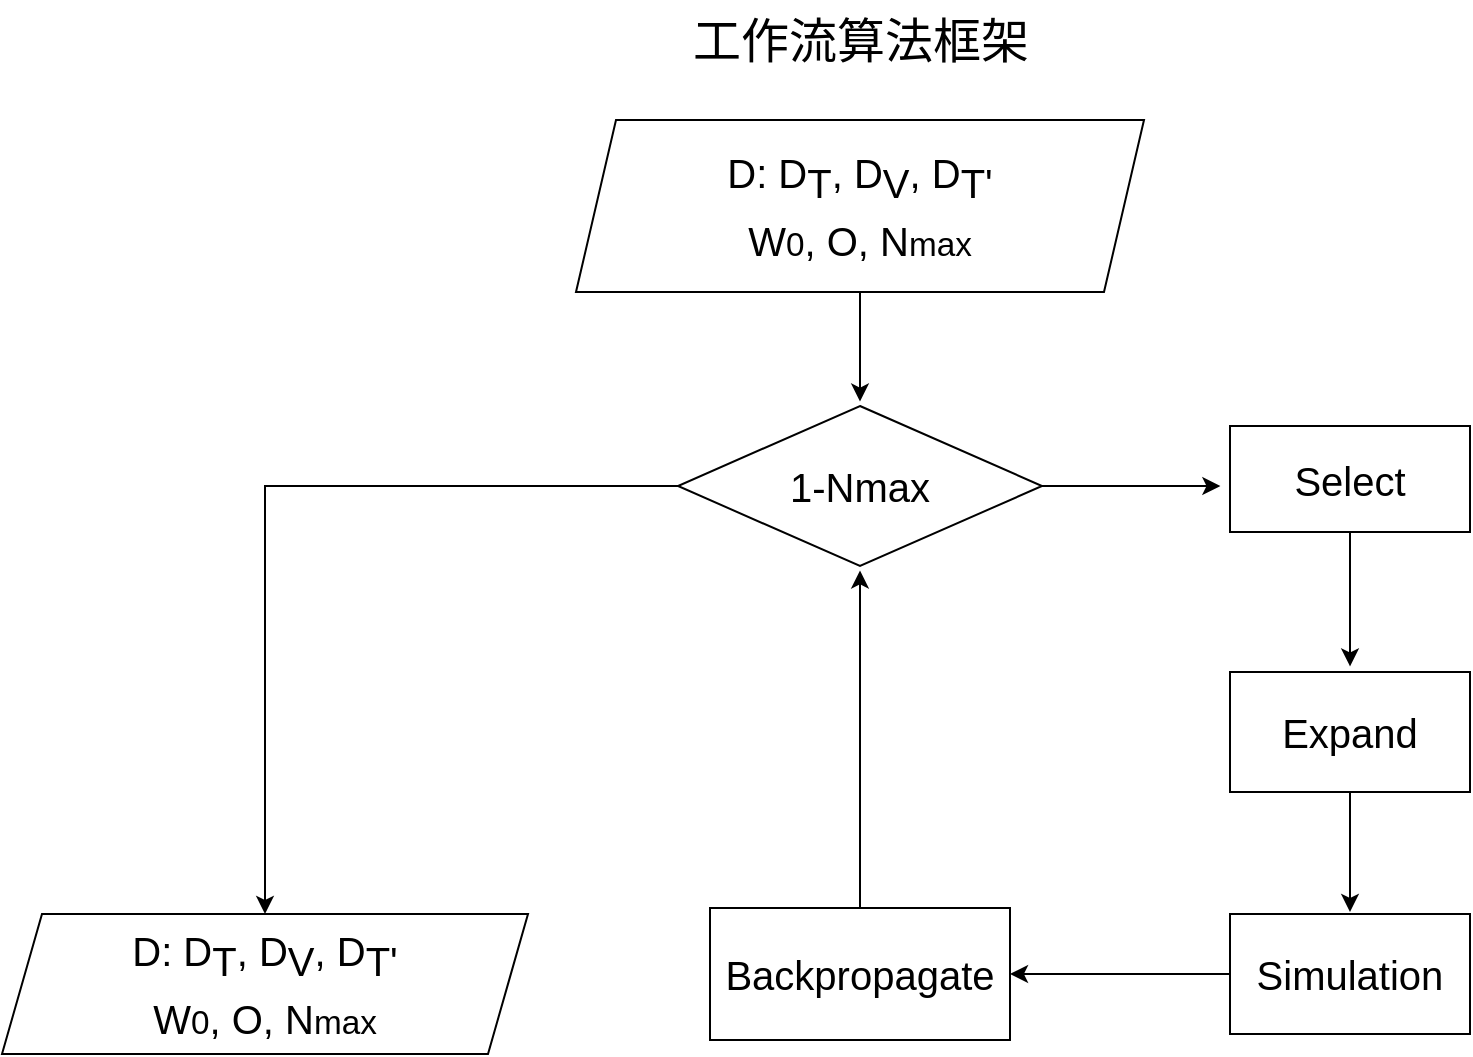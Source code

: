 <mxfile version="24.8.6">
  <diagram name="第 1 页" id="ySSxs_IK6wjhbyxDStdA">
    <mxGraphModel dx="1221" dy="626" grid="0" gridSize="10" guides="1" tooltips="1" connect="1" arrows="1" fold="1" page="1" pageScale="1" pageWidth="1169" pageHeight="827" math="0" shadow="0">
      <root>
        <mxCell id="0" />
        <mxCell id="1" parent="0" />
        <mxCell id="_IWaz8_7ypiRNUwaHyGo-1" value="工作流算法框架" style="text;html=1;align=center;verticalAlign=middle;resizable=0;points=[];autosize=1;strokeColor=none;fillColor=none;fontSize=24;" parent="1" vertex="1">
          <mxGeometry x="378" y="66" width="186" height="41" as="geometry" />
        </mxCell>
        <mxCell id="_IWaz8_7ypiRNUwaHyGo-11" style="edgeStyle=orthogonalEdgeStyle;rounded=0;orthogonalLoop=1;jettySize=auto;html=1;" parent="1" source="_IWaz8_7ypiRNUwaHyGo-3" edge="1">
          <mxGeometry relative="1" as="geometry">
            <mxPoint x="471" y="266.8" as="targetPoint" />
          </mxGeometry>
        </mxCell>
        <mxCell id="_IWaz8_7ypiRNUwaHyGo-3" value="&lt;span style=&quot;font-size: 20px;&quot;&gt;D: D&lt;/span&gt;&lt;sub style=&quot;font-size: 20px;&quot;&gt;T&lt;/sub&gt;&lt;span style=&quot;font-size: 20px;&quot;&gt;, D&lt;/span&gt;&lt;sub style=&quot;font-size: 20px;&quot;&gt;V&lt;/sub&gt;&lt;span style=&quot;font-size: 20px;&quot;&gt;, D&lt;/span&gt;&lt;sub style=&quot;font-size: 20px;&quot;&gt;T&#39;&lt;/sub&gt;&lt;div&gt;&lt;sub style=&quot;font-size: 20px;&quot;&gt;W&lt;/sub&gt;&lt;span style=&quot;font-size: 20px;&quot;&gt;&lt;sub&gt;0&lt;/sub&gt;&lt;/span&gt;&lt;sub style=&quot;font-size: 20px;&quot;&gt;, O, N&lt;/sub&gt;&lt;span style=&quot;font-size: 20px;&quot;&gt;&lt;sub&gt;max&lt;/sub&gt;&lt;/span&gt;&lt;/div&gt;" style="shape=parallelogram;perimeter=parallelogramPerimeter;whiteSpace=wrap;html=1;fixedSize=1;fontSize=20;" parent="1" vertex="1">
          <mxGeometry x="329" y="126" width="284" height="86" as="geometry" />
        </mxCell>
        <mxCell id="_IWaz8_7ypiRNUwaHyGo-12" style="edgeStyle=orthogonalEdgeStyle;rounded=0;orthogonalLoop=1;jettySize=auto;html=1;" parent="1" source="_IWaz8_7ypiRNUwaHyGo-4" edge="1">
          <mxGeometry relative="1" as="geometry">
            <mxPoint x="651.2" y="309" as="targetPoint" />
          </mxGeometry>
        </mxCell>
        <mxCell id="_IWaz8_7ypiRNUwaHyGo-20" style="edgeStyle=orthogonalEdgeStyle;rounded=0;orthogonalLoop=1;jettySize=auto;html=1;entryX=0.5;entryY=0;entryDx=0;entryDy=0;" parent="1" source="_IWaz8_7ypiRNUwaHyGo-4" target="_IWaz8_7ypiRNUwaHyGo-10" edge="1">
          <mxGeometry relative="1" as="geometry" />
        </mxCell>
        <mxCell id="_IWaz8_7ypiRNUwaHyGo-4" value="1-Nmax" style="rhombus;whiteSpace=wrap;html=1;fontSize=20;" parent="1" vertex="1">
          <mxGeometry x="380" y="269" width="182" height="80" as="geometry" />
        </mxCell>
        <mxCell id="_IWaz8_7ypiRNUwaHyGo-15" style="edgeStyle=orthogonalEdgeStyle;rounded=0;orthogonalLoop=1;jettySize=auto;html=1;" parent="1" source="_IWaz8_7ypiRNUwaHyGo-5" edge="1">
          <mxGeometry relative="1" as="geometry">
            <mxPoint x="716" y="399.2" as="targetPoint" />
          </mxGeometry>
        </mxCell>
        <mxCell id="_IWaz8_7ypiRNUwaHyGo-5" value="Select" style="rounded=0;whiteSpace=wrap;html=1;fontSize=20;" parent="1" vertex="1">
          <mxGeometry x="656" y="279" width="120" height="53" as="geometry" />
        </mxCell>
        <mxCell id="_IWaz8_7ypiRNUwaHyGo-16" style="edgeStyle=orthogonalEdgeStyle;rounded=0;orthogonalLoop=1;jettySize=auto;html=1;" parent="1" source="_IWaz8_7ypiRNUwaHyGo-6" edge="1">
          <mxGeometry relative="1" as="geometry">
            <mxPoint x="716" y="522" as="targetPoint" />
          </mxGeometry>
        </mxCell>
        <mxCell id="_IWaz8_7ypiRNUwaHyGo-6" value="Expand" style="rounded=0;whiteSpace=wrap;html=1;fontSize=20;" parent="1" vertex="1">
          <mxGeometry x="656" y="402" width="120" height="60" as="geometry" />
        </mxCell>
        <mxCell id="_IWaz8_7ypiRNUwaHyGo-17" style="edgeStyle=orthogonalEdgeStyle;rounded=0;orthogonalLoop=1;jettySize=auto;html=1;entryX=1;entryY=0.5;entryDx=0;entryDy=0;" parent="1" source="_IWaz8_7ypiRNUwaHyGo-7" target="_IWaz8_7ypiRNUwaHyGo-8" edge="1">
          <mxGeometry relative="1" as="geometry">
            <mxPoint x="532" y="553" as="targetPoint" />
          </mxGeometry>
        </mxCell>
        <mxCell id="_IWaz8_7ypiRNUwaHyGo-7" value="Simulation" style="rounded=0;whiteSpace=wrap;html=1;fontSize=20;" parent="1" vertex="1">
          <mxGeometry x="656" y="523" width="120" height="60" as="geometry" />
        </mxCell>
        <mxCell id="_IWaz8_7ypiRNUwaHyGo-19" style="edgeStyle=orthogonalEdgeStyle;rounded=0;orthogonalLoop=1;jettySize=auto;html=1;" parent="1" source="_IWaz8_7ypiRNUwaHyGo-8" edge="1">
          <mxGeometry relative="1" as="geometry">
            <mxPoint x="471" y="351.2" as="targetPoint" />
          </mxGeometry>
        </mxCell>
        <mxCell id="_IWaz8_7ypiRNUwaHyGo-8" value="&lt;span class=&quot;katex-mathml&quot; style=&quot;font-size: 20px;&quot;&gt;&lt;math xmlns=&quot;http://www.w3.org/1998/Math/MathML&quot; style=&quot;font-size: 20px;&quot;&gt;&lt;mrow style=&quot;font-size: 20px;&quot;&gt;&lt;mtext style=&quot;font-size: 20px;&quot;&gt;&lt;span style=&quot;background-color: initial; font-family: Helvetica; font-size: 20px;&quot;&gt;Backpropagate&lt;/span&gt;&lt;/mtext&gt;&lt;/mrow&gt;&lt;/math&gt;&lt;/span&gt;" style="rounded=0;whiteSpace=wrap;html=1;fontSize=20;" parent="1" vertex="1">
          <mxGeometry x="396" y="520" width="150" height="66" as="geometry" />
        </mxCell>
        <mxCell id="_IWaz8_7ypiRNUwaHyGo-10" value="&lt;span style=&quot;font-size: 20px;&quot;&gt;D: D&lt;/span&gt;&lt;sub style=&quot;font-size: 20px;&quot;&gt;T&lt;/sub&gt;&lt;span style=&quot;font-size: 20px;&quot;&gt;, D&lt;/span&gt;&lt;sub style=&quot;font-size: 20px;&quot;&gt;V&lt;/sub&gt;&lt;span style=&quot;font-size: 20px;&quot;&gt;, D&lt;/span&gt;&lt;sub style=&quot;font-size: 20px;&quot;&gt;T&#39;&lt;/sub&gt;&lt;div&gt;&lt;sub style=&quot;font-size: 20px;&quot;&gt;W&lt;/sub&gt;&lt;span style=&quot;font-size: 20px;&quot;&gt;&lt;sub&gt;0&lt;/sub&gt;&lt;/span&gt;&lt;sub style=&quot;font-size: 20px;&quot;&gt;, O, N&lt;/sub&gt;&lt;span style=&quot;font-size: 20px;&quot;&gt;&lt;sub&gt;max&lt;/sub&gt;&lt;/span&gt;&lt;/div&gt;" style="shape=parallelogram;perimeter=parallelogramPerimeter;whiteSpace=wrap;html=1;fixedSize=1;fontSize=20;" parent="1" vertex="1">
          <mxGeometry x="42" y="523" width="263" height="70" as="geometry" />
        </mxCell>
      </root>
    </mxGraphModel>
  </diagram>
</mxfile>

